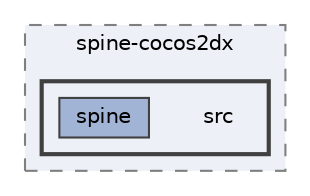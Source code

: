 digraph "external/spine-runtimes/spine-cocos2dx/spine-cocos2dx/src"
{
 // LATEX_PDF_SIZE
  bgcolor="transparent";
  edge [fontname=Helvetica,fontsize=10,labelfontname=Helvetica,labelfontsize=10];
  node [fontname=Helvetica,fontsize=10,shape=box,height=0.2,width=0.4];
  compound=true
  subgraph clusterdir_884e8c8a1e7740a1e5f472dd8ab7e19b {
    graph [ bgcolor="#edf0f7", pencolor="grey50", label="spine-cocos2dx", fontname=Helvetica,fontsize=10 style="filled,dashed", URL="dir_884e8c8a1e7740a1e5f472dd8ab7e19b.html",tooltip=""]
  subgraph clusterdir_51fa82cdce0f0b6c4842916f53df2024 {
    graph [ bgcolor="#edf0f7", pencolor="grey25", label="", fontname=Helvetica,fontsize=10 style="filled,bold", URL="dir_51fa82cdce0f0b6c4842916f53df2024.html",tooltip=""]
    dir_51fa82cdce0f0b6c4842916f53df2024 [shape=plaintext, label="src"];
  dir_1b6445057a217f7556114573160fb7f4 [label="spine", fillcolor="#a2b4d6", color="grey25", style="filled", URL="dir_1b6445057a217f7556114573160fb7f4.html",tooltip=""];
  }
  }
}
